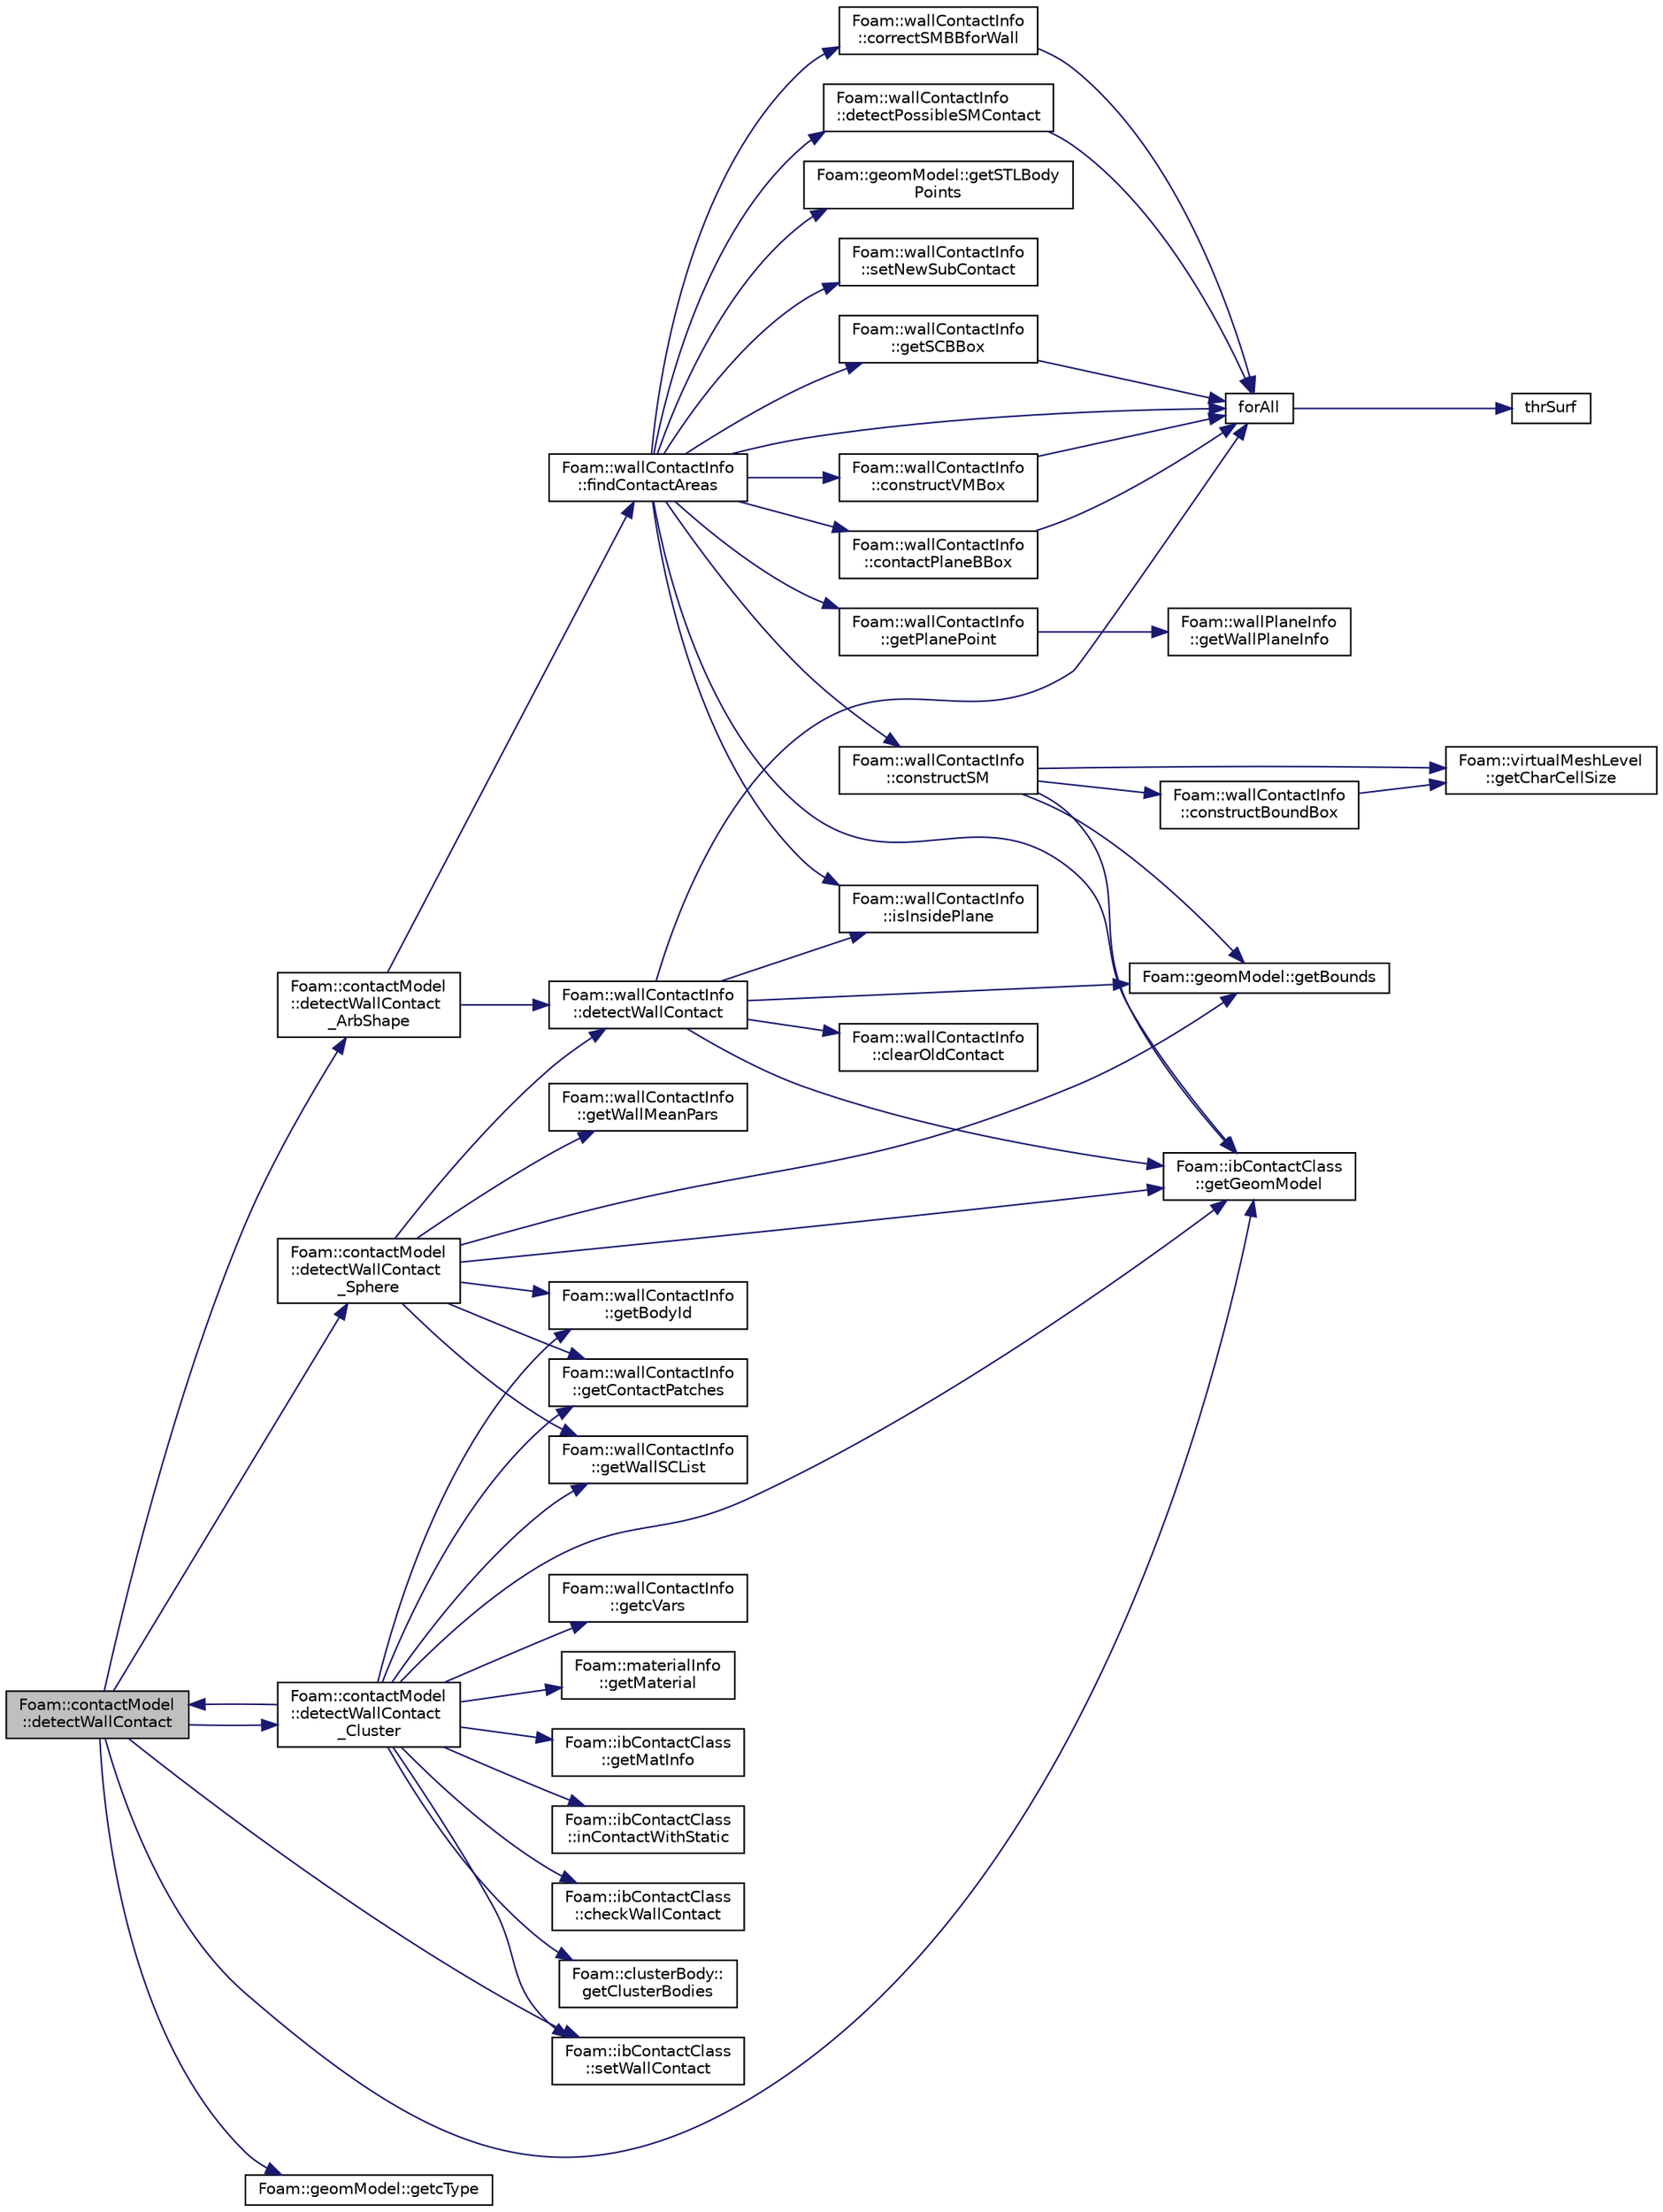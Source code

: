 digraph "Foam::contactModel::detectWallContact"
{
 // LATEX_PDF_SIZE
  edge [fontname="Helvetica",fontsize="10",labelfontname="Helvetica",labelfontsize="10"];
  node [fontname="Helvetica",fontsize="10",shape=record];
  rankdir="LR";
  Node1 [label="Foam::contactModel\l::detectWallContact",height=0.2,width=0.4,color="black", fillcolor="grey75", style="filled", fontcolor="black",tooltip=" "];
  Node1 -> Node2 [color="midnightblue",fontsize="10",style="solid",fontname="Helvetica"];
  Node2 [label="Foam::contactModel\l::detectWallContact\l_ArbShape",height=0.2,width=0.4,color="black", fillcolor="white", style="filled",URL="$namespaceFoam_1_1contactModel.html#a514e84f4ba975cdbb1fca066f30f4342",tooltip=" "];
  Node2 -> Node3 [color="midnightblue",fontsize="10",style="solid",fontname="Helvetica"];
  Node3 [label="Foam::wallContactInfo\l::detectWallContact",height=0.2,width=0.4,color="black", fillcolor="white", style="filled",URL="$classFoam_1_1wallContactInfo.html#a1831590dfe66a0022e610a73710dbfd1",tooltip=" "];
  Node3 -> Node4 [color="midnightblue",fontsize="10",style="solid",fontname="Helvetica"];
  Node4 [label="Foam::wallContactInfo\l::clearOldContact",height=0.2,width=0.4,color="black", fillcolor="white", style="filled",URL="$classFoam_1_1wallContactInfo.html#aa5d9a8e8388d28184cb4afc4f7d35760",tooltip=" "];
  Node3 -> Node5 [color="midnightblue",fontsize="10",style="solid",fontname="Helvetica"];
  Node5 [label="forAll",height=0.2,width=0.4,color="black", fillcolor="white", style="filled",URL="$addModels_2initializeAddModels_8H.html#adcd69a620b2d93c893cbf0e92bb7c5d7",tooltip=" "];
  Node5 -> Node6 [color="midnightblue",fontsize="10",style="solid",fontname="Helvetica"];
  Node6 [label="thrSurf",height=0.2,width=0.4,color="black", fillcolor="white", style="filled",URL="$addModels_2initializeAddModels_8H.html#a12947c9cf4cff46d3d0a324e3e718f45",tooltip=" "];
  Node3 -> Node7 [color="midnightblue",fontsize="10",style="solid",fontname="Helvetica"];
  Node7 [label="Foam::geomModel::getBounds",height=0.2,width=0.4,color="black", fillcolor="white", style="filled",URL="$classFoam_1_1geomModel.html#a3e96ac9daa9bf49715d933c93f1f817a",tooltip=" "];
  Node3 -> Node8 [color="midnightblue",fontsize="10",style="solid",fontname="Helvetica"];
  Node8 [label="Foam::ibContactClass\l::getGeomModel",height=0.2,width=0.4,color="black", fillcolor="white", style="filled",URL="$classFoam_1_1ibContactClass.html#af24117aa9d6b8a28c64ce11354a2fa35",tooltip=" "];
  Node3 -> Node9 [color="midnightblue",fontsize="10",style="solid",fontname="Helvetica"];
  Node9 [label="Foam::wallContactInfo\l::isInsidePlane",height=0.2,width=0.4,color="black", fillcolor="white", style="filled",URL="$classFoam_1_1wallContactInfo.html#a9a248b087ea6be1fb199a7a47d5d7f1b",tooltip=" "];
  Node2 -> Node10 [color="midnightblue",fontsize="10",style="solid",fontname="Helvetica"];
  Node10 [label="Foam::wallContactInfo\l::findContactAreas",height=0.2,width=0.4,color="black", fillcolor="white", style="filled",URL="$classFoam_1_1wallContactInfo.html#a76bcd73066e3c881e09c557bdb1b307a",tooltip=" "];
  Node10 -> Node11 [color="midnightblue",fontsize="10",style="solid",fontname="Helvetica"];
  Node11 [label="Foam::wallContactInfo\l::constructSM",height=0.2,width=0.4,color="black", fillcolor="white", style="filled",URL="$classFoam_1_1wallContactInfo.html#ab5e6d7158217580908fe5277d3546a3d",tooltip=" "];
  Node11 -> Node12 [color="midnightblue",fontsize="10",style="solid",fontname="Helvetica"];
  Node12 [label="Foam::wallContactInfo\l::constructBoundBox",height=0.2,width=0.4,color="black", fillcolor="white", style="filled",URL="$classFoam_1_1wallContactInfo.html#a5aa979867d5552dc8a406aea6092d2a6",tooltip=" "];
  Node12 -> Node13 [color="midnightblue",fontsize="10",style="solid",fontname="Helvetica"];
  Node13 [label="Foam::virtualMeshLevel\l::getCharCellSize",height=0.2,width=0.4,color="black", fillcolor="white", style="filled",URL="$classFoam_1_1virtualMeshLevel.html#abf8d27023f69edf8a775e41a98b873dc",tooltip=" "];
  Node11 -> Node7 [color="midnightblue",fontsize="10",style="solid",fontname="Helvetica"];
  Node11 -> Node13 [color="midnightblue",fontsize="10",style="solid",fontname="Helvetica"];
  Node11 -> Node8 [color="midnightblue",fontsize="10",style="solid",fontname="Helvetica"];
  Node10 -> Node14 [color="midnightblue",fontsize="10",style="solid",fontname="Helvetica"];
  Node14 [label="Foam::wallContactInfo\l::constructVMBox",height=0.2,width=0.4,color="black", fillcolor="white", style="filled",URL="$classFoam_1_1wallContactInfo.html#a3e65b0739791e0bcdfa21c3d395808c5",tooltip=" "];
  Node14 -> Node5 [color="midnightblue",fontsize="10",style="solid",fontname="Helvetica"];
  Node10 -> Node15 [color="midnightblue",fontsize="10",style="solid",fontname="Helvetica"];
  Node15 [label="Foam::wallContactInfo\l::contactPlaneBBox",height=0.2,width=0.4,color="black", fillcolor="white", style="filled",URL="$classFoam_1_1wallContactInfo.html#a04758d72a4a74b82b060f83132270a15",tooltip=" "];
  Node15 -> Node5 [color="midnightblue",fontsize="10",style="solid",fontname="Helvetica"];
  Node10 -> Node16 [color="midnightblue",fontsize="10",style="solid",fontname="Helvetica"];
  Node16 [label="Foam::wallContactInfo\l::correctSMBBforWall",height=0.2,width=0.4,color="black", fillcolor="white", style="filled",URL="$classFoam_1_1wallContactInfo.html#a7f2c4489a75a2fad02e267d07488051b",tooltip=" "];
  Node16 -> Node5 [color="midnightblue",fontsize="10",style="solid",fontname="Helvetica"];
  Node10 -> Node17 [color="midnightblue",fontsize="10",style="solid",fontname="Helvetica"];
  Node17 [label="Foam::wallContactInfo\l::detectPossibleSMContact",height=0.2,width=0.4,color="black", fillcolor="white", style="filled",URL="$classFoam_1_1wallContactInfo.html#a04b1c5a07688c1b41bc04c38b0ecf2de",tooltip=" "];
  Node17 -> Node5 [color="midnightblue",fontsize="10",style="solid",fontname="Helvetica"];
  Node10 -> Node5 [color="midnightblue",fontsize="10",style="solid",fontname="Helvetica"];
  Node10 -> Node8 [color="midnightblue",fontsize="10",style="solid",fontname="Helvetica"];
  Node10 -> Node18 [color="midnightblue",fontsize="10",style="solid",fontname="Helvetica"];
  Node18 [label="Foam::wallContactInfo\l::getPlanePoint",height=0.2,width=0.4,color="black", fillcolor="white", style="filled",URL="$classFoam_1_1wallContactInfo.html#a5605d580b8832454608e604198cc0566",tooltip=" "];
  Node18 -> Node19 [color="midnightblue",fontsize="10",style="solid",fontname="Helvetica"];
  Node19 [label="Foam::wallPlaneInfo\l::getWallPlaneInfo",height=0.2,width=0.4,color="black", fillcolor="white", style="filled",URL="$classFoam_1_1wallPlaneInfo.html#a79ee79cd0b68dc6afe60152453f29fa7",tooltip=" "];
  Node10 -> Node20 [color="midnightblue",fontsize="10",style="solid",fontname="Helvetica"];
  Node20 [label="Foam::wallContactInfo\l::getSCBBox",height=0.2,width=0.4,color="black", fillcolor="white", style="filled",URL="$classFoam_1_1wallContactInfo.html#a697e9dc192b32f87daeb50308d0b94da",tooltip=" "];
  Node20 -> Node5 [color="midnightblue",fontsize="10",style="solid",fontname="Helvetica"];
  Node10 -> Node21 [color="midnightblue",fontsize="10",style="solid",fontname="Helvetica"];
  Node21 [label="Foam::geomModel::getSTLBody\lPoints",height=0.2,width=0.4,color="black", fillcolor="white", style="filled",URL="$classFoam_1_1geomModel.html#a21fdbb9bd4dbc303d044e9f27b0550b1",tooltip=" "];
  Node10 -> Node9 [color="midnightblue",fontsize="10",style="solid",fontname="Helvetica"];
  Node10 -> Node22 [color="midnightblue",fontsize="10",style="solid",fontname="Helvetica"];
  Node22 [label="Foam::wallContactInfo\l::setNewSubContact",height=0.2,width=0.4,color="black", fillcolor="white", style="filled",URL="$classFoam_1_1wallContactInfo.html#a8f3aa12a5c78b07186c8d1c55a792e03",tooltip=" "];
  Node1 -> Node23 [color="midnightblue",fontsize="10",style="solid",fontname="Helvetica"];
  Node23 [label="Foam::contactModel\l::detectWallContact\l_Cluster",height=0.2,width=0.4,color="black", fillcolor="white", style="filled",URL="$namespaceFoam_1_1contactModel.html#adac49abbe04527f56bfe54cb253453ed",tooltip=" "];
  Node23 -> Node24 [color="midnightblue",fontsize="10",style="solid",fontname="Helvetica"];
  Node24 [label="Foam::ibContactClass\l::checkWallContact",height=0.2,width=0.4,color="black", fillcolor="white", style="filled",URL="$classFoam_1_1ibContactClass.html#aafeb86a15aa5d5bcdbef81184003a69e",tooltip=" "];
  Node23 -> Node1 [color="midnightblue",fontsize="10",style="solid",fontname="Helvetica"];
  Node23 -> Node25 [color="midnightblue",fontsize="10",style="solid",fontname="Helvetica"];
  Node25 [label="Foam::wallContactInfo\l::getBodyId",height=0.2,width=0.4,color="black", fillcolor="white", style="filled",URL="$classFoam_1_1wallContactInfo.html#a3eb71679f4a4dc81c30401d0dfbab9e9",tooltip=" "];
  Node23 -> Node26 [color="midnightblue",fontsize="10",style="solid",fontname="Helvetica"];
  Node26 [label="Foam::clusterBody::\lgetClusterBodies",height=0.2,width=0.4,color="black", fillcolor="white", style="filled",URL="$classFoam_1_1clusterBody.html#a284f52a30ebda31d578267f12c902225",tooltip=" "];
  Node23 -> Node27 [color="midnightblue",fontsize="10",style="solid",fontname="Helvetica"];
  Node27 [label="Foam::wallContactInfo\l::getContactPatches",height=0.2,width=0.4,color="black", fillcolor="white", style="filled",URL="$classFoam_1_1wallContactInfo.html#a462fa827cf5509da2cf66bb4db5f7806",tooltip=" "];
  Node23 -> Node28 [color="midnightblue",fontsize="10",style="solid",fontname="Helvetica"];
  Node28 [label="Foam::wallContactInfo\l::getcVars",height=0.2,width=0.4,color="black", fillcolor="white", style="filled",URL="$classFoam_1_1wallContactInfo.html#ae4c4029904d2c1d2fecee14947033896",tooltip=" "];
  Node23 -> Node8 [color="midnightblue",fontsize="10",style="solid",fontname="Helvetica"];
  Node23 -> Node29 [color="midnightblue",fontsize="10",style="solid",fontname="Helvetica"];
  Node29 [label="Foam::materialInfo\l::getMaterial",height=0.2,width=0.4,color="black", fillcolor="white", style="filled",URL="$classFoam_1_1materialInfo.html#af4ad397d31f9fbfa3f1740d921c7364c",tooltip=" "];
  Node23 -> Node30 [color="midnightblue",fontsize="10",style="solid",fontname="Helvetica"];
  Node30 [label="Foam::ibContactClass\l::getMatInfo",height=0.2,width=0.4,color="black", fillcolor="white", style="filled",URL="$classFoam_1_1ibContactClass.html#a5358ed75ed8e5f863f982ef3703290aa",tooltip=" "];
  Node23 -> Node31 [color="midnightblue",fontsize="10",style="solid",fontname="Helvetica"];
  Node31 [label="Foam::wallContactInfo\l::getWallSCList",height=0.2,width=0.4,color="black", fillcolor="white", style="filled",URL="$classFoam_1_1wallContactInfo.html#a83eefecc223746948aff31b55f7ca382",tooltip=" "];
  Node23 -> Node32 [color="midnightblue",fontsize="10",style="solid",fontname="Helvetica"];
  Node32 [label="Foam::ibContactClass\l::inContactWithStatic",height=0.2,width=0.4,color="black", fillcolor="white", style="filled",URL="$classFoam_1_1ibContactClass.html#ac524d28a7f034b595c4d114985663cc8",tooltip=" "];
  Node23 -> Node33 [color="midnightblue",fontsize="10",style="solid",fontname="Helvetica"];
  Node33 [label="Foam::ibContactClass\l::setWallContact",height=0.2,width=0.4,color="black", fillcolor="white", style="filled",URL="$classFoam_1_1ibContactClass.html#a2aea492460017877267fdc20a752ae88",tooltip=" "];
  Node1 -> Node34 [color="midnightblue",fontsize="10",style="solid",fontname="Helvetica"];
  Node34 [label="Foam::contactModel\l::detectWallContact\l_Sphere",height=0.2,width=0.4,color="black", fillcolor="white", style="filled",URL="$namespaceFoam_1_1contactModel.html#a7933a13dc39eba0a051cbacc04bda03e",tooltip=" "];
  Node34 -> Node3 [color="midnightblue",fontsize="10",style="solid",fontname="Helvetica"];
  Node34 -> Node25 [color="midnightblue",fontsize="10",style="solid",fontname="Helvetica"];
  Node34 -> Node7 [color="midnightblue",fontsize="10",style="solid",fontname="Helvetica"];
  Node34 -> Node27 [color="midnightblue",fontsize="10",style="solid",fontname="Helvetica"];
  Node34 -> Node8 [color="midnightblue",fontsize="10",style="solid",fontname="Helvetica"];
  Node34 -> Node35 [color="midnightblue",fontsize="10",style="solid",fontname="Helvetica"];
  Node35 [label="Foam::wallContactInfo\l::getWallMeanPars",height=0.2,width=0.4,color="black", fillcolor="white", style="filled",URL="$classFoam_1_1wallContactInfo.html#a3934896b37065811a15bf1a2a858c474",tooltip=" "];
  Node34 -> Node31 [color="midnightblue",fontsize="10",style="solid",fontname="Helvetica"];
  Node1 -> Node36 [color="midnightblue",fontsize="10",style="solid",fontname="Helvetica"];
  Node36 [label="Foam::geomModel::getcType",height=0.2,width=0.4,color="black", fillcolor="white", style="filled",URL="$classFoam_1_1geomModel.html#aad4760c95591b65260efb023cdbbe862",tooltip=" "];
  Node1 -> Node8 [color="midnightblue",fontsize="10",style="solid",fontname="Helvetica"];
  Node1 -> Node33 [color="midnightblue",fontsize="10",style="solid",fontname="Helvetica"];
}
